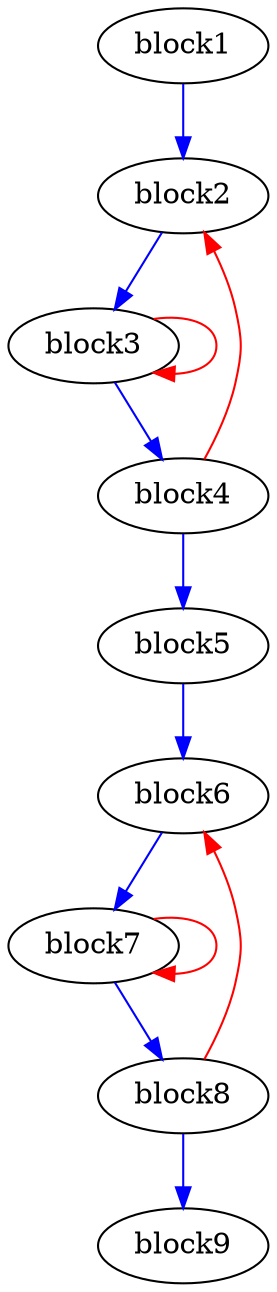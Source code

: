 Digraph G {
	splines=spline;
//DHLS version: 0.1.1" [shape = "none" pos = "20,20!"]
		"block1";
		"block2";
		"block3";
		"block4";
		"block5";
		"block6";
		"block7";
		"block8";
		"block9";
		"block1" -> "block2" [color = "blue", freq = 1];
		"block2" -> "block3" [color = "blue", freq = 32];
		"block3" -> "block3" [color = "red", freq = 992];
		"block3" -> "block4" [color = "blue", freq = 32];
		"block4" -> "block2" [color = "red", freq = 31];
		"block4" -> "block5" [color = "blue", freq = 1];
		"block5" -> "block6" [color = "blue", freq = 1];
		"block6" -> "block7" [color = "blue", freq = 32];
		"block7" -> "block7" [color = "red", freq = 992];
		"block7" -> "block8" [color = "blue", freq = 32];
		"block8" -> "block6" [color = "red", freq = 31];
		"block8" -> "block9" [color = "blue", freq = 1];
}